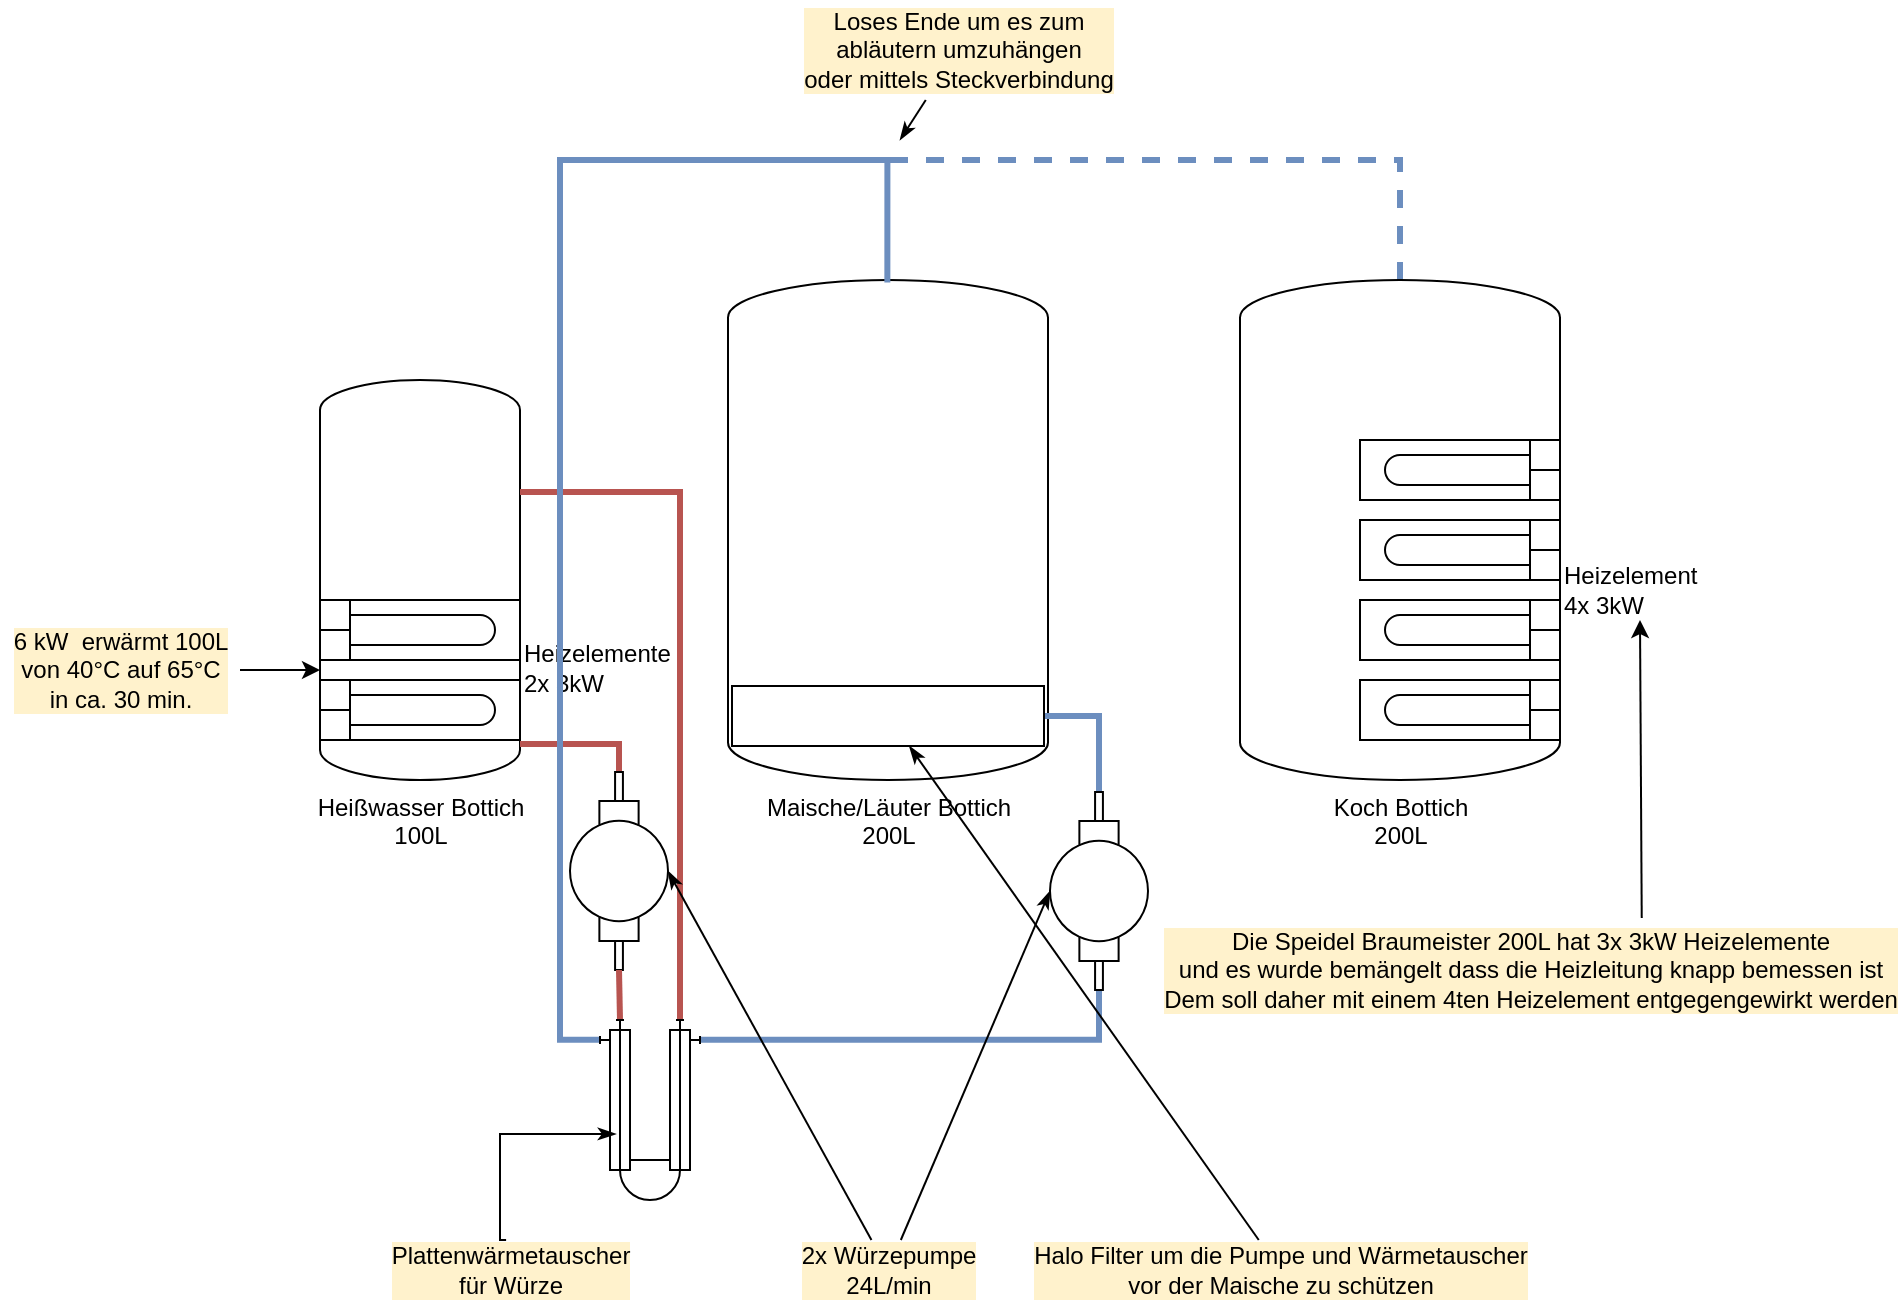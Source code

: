 <mxfile version="14.9.4" type="github">
  <diagram id="RVSgrC1tcD0l8_WjIEg8" name="Page-1">
    <mxGraphModel dx="2889" dy="1154" grid="1" gridSize="10" guides="1" tooltips="1" connect="1" arrows="1" fold="1" page="1" pageScale="1" pageWidth="827" pageHeight="1169" math="0" shadow="0">
      <root>
        <mxCell id="0" />
        <mxCell id="1" parent="0" />
        <mxCell id="aVrcM6raQkLTOF5AYdC3-1" value="&lt;div&gt;Heißwasser Bottich&lt;/div&gt;&lt;div&gt;100L&lt;br&gt;&lt;/div&gt;" style="shape=mxgraph.pid.vessels.pressurized_vessel;html=1;pointerEvents=1;align=center;verticalLabelPosition=bottom;verticalAlign=top;dashed=0;" parent="1" vertex="1">
          <mxGeometry x="130" y="210" width="100" height="200" as="geometry" />
        </mxCell>
        <mxCell id="aVrcM6raQkLTOF5AYdC3-2" value="&lt;div&gt;Maische/Läuter Bottich&lt;/div&gt;&lt;div&gt;200L&lt;br&gt;&lt;/div&gt;" style="shape=mxgraph.pid.vessels.pressurized_vessel;html=1;pointerEvents=1;align=center;verticalLabelPosition=bottom;verticalAlign=top;dashed=0;" parent="1" vertex="1">
          <mxGeometry x="334" y="160" width="160" height="250" as="geometry" />
        </mxCell>
        <mxCell id="y3y6gryk2shh6xnr3OrI-5" style="edgeStyle=orthogonalEdgeStyle;rounded=0;orthogonalLoop=1;jettySize=auto;html=1;endArrow=none;endFill=0;strokeWidth=3;fillColor=#dae8fc;strokeColor=#6c8ebf;dashed=1;" edge="1" parent="1" source="aVrcM6raQkLTOF5AYdC3-4">
          <mxGeometry relative="1" as="geometry">
            <mxPoint x="410" y="100" as="targetPoint" />
            <Array as="points">
              <mxPoint x="670" y="100" />
            </Array>
          </mxGeometry>
        </mxCell>
        <mxCell id="aVrcM6raQkLTOF5AYdC3-4" value="&lt;div&gt;Koch Bottich&lt;/div&gt;&lt;div&gt;200L&lt;br&gt;&lt;/div&gt;" style="shape=mxgraph.pid.vessels.pressurized_vessel;html=1;pointerEvents=1;align=center;verticalLabelPosition=bottom;verticalAlign=top;dashed=0;" parent="1" vertex="1">
          <mxGeometry x="590" y="160" width="160" height="250" as="geometry" />
        </mxCell>
        <mxCell id="aVrcM6raQkLTOF5AYdC3-5" value="" style="shape=mxgraph.pid.heat_exchangers.u_shaped_tubes_heat_exchanger;html=1;pointerEvents=1;align=left;verticalLabelPosition=middle;verticalAlign=middle;dashed=0;labelPosition=right;" parent="1" vertex="1">
          <mxGeometry x="130" y="360" width="100" height="30" as="geometry" />
        </mxCell>
        <mxCell id="aVrcM6raQkLTOF5AYdC3-6" value="&lt;div&gt;Heizelemente&lt;/div&gt;&lt;div&gt;2x 3kW&lt;br&gt;&lt;/div&gt;" style="shape=mxgraph.pid.heat_exchangers.u_shaped_tubes_heat_exchanger;html=1;pointerEvents=1;align=left;verticalLabelPosition=middle;verticalAlign=middle;dashed=0;labelPosition=right;spacingTop=38;" parent="1" vertex="1">
          <mxGeometry x="130" y="320" width="100" height="30" as="geometry" />
        </mxCell>
        <mxCell id="aVrcM6raQkLTOF5AYdC3-8" style="edgeStyle=orthogonalEdgeStyle;rounded=0;orthogonalLoop=1;jettySize=auto;html=1;entryX=0;entryY=0.725;entryDx=0;entryDy=0;entryPerimeter=0;" parent="1" source="aVrcM6raQkLTOF5AYdC3-7" target="aVrcM6raQkLTOF5AYdC3-1" edge="1">
          <mxGeometry relative="1" as="geometry" />
        </mxCell>
        <mxCell id="aVrcM6raQkLTOF5AYdC3-7" value="&lt;div&gt;6 kW&amp;nbsp; erwärmt 100L&lt;/div&gt;&lt;div&gt;von 40°C auf 65°C&lt;/div&gt;&lt;div&gt;in ca. 30 min.&lt;br&gt;&lt;/div&gt;" style="text;html=1;align=center;verticalAlign=middle;resizable=0;points=[];autosize=1;strokeColor=none;labelBackgroundColor=#FFF2CC;" parent="1" vertex="1">
          <mxGeometry x="-30" y="330" width="120" height="50" as="geometry" />
        </mxCell>
        <mxCell id="aVrcM6raQkLTOF5AYdC3-9" value="&lt;div&gt;Heizelement&lt;/div&gt;&lt;div&gt;4x 3kW&lt;br&gt;&lt;/div&gt;" style="shape=mxgraph.pid.heat_exchangers.u_shaped_tubes_heat_exchanger;html=1;pointerEvents=1;align=left;verticalLabelPosition=middle;verticalAlign=middle;dashed=0;labelPosition=right;flipH=1;spacingTop=0;spacingBottom=120;" parent="1" vertex="1">
          <mxGeometry x="650" y="360" width="100" height="30" as="geometry" />
        </mxCell>
        <mxCell id="aVrcM6raQkLTOF5AYdC3-10" value="" style="shape=mxgraph.pid.heat_exchangers.u_shaped_tubes_heat_exchanger;html=1;pointerEvents=1;align=left;verticalLabelPosition=middle;verticalAlign=middle;dashed=0;labelPosition=right;flipH=1;" parent="1" vertex="1">
          <mxGeometry x="650" y="320" width="100" height="30" as="geometry" />
        </mxCell>
        <mxCell id="aVrcM6raQkLTOF5AYdC3-11" value="" style="shape=mxgraph.pid.heat_exchangers.u_shaped_tubes_heat_exchanger;html=1;pointerEvents=1;align=left;verticalLabelPosition=middle;verticalAlign=middle;dashed=0;labelPosition=right;flipH=1;" parent="1" vertex="1">
          <mxGeometry x="650" y="280" width="100" height="30" as="geometry" />
        </mxCell>
        <mxCell id="aVrcM6raQkLTOF5AYdC3-12" value="" style="shape=mxgraph.pid.heat_exchangers.u_shaped_tubes_heat_exchanger;html=1;pointerEvents=1;align=left;verticalLabelPosition=middle;verticalAlign=middle;dashed=0;labelPosition=right;flipH=1;" parent="1" vertex="1">
          <mxGeometry x="650" y="240" width="100" height="30" as="geometry" />
        </mxCell>
        <mxCell id="aVrcM6raQkLTOF5AYdC3-14" style="rounded=0;orthogonalLoop=1;jettySize=auto;html=1;exitX=0.651;exitY=-0.02;exitDx=0;exitDy=0;exitPerimeter=0;" parent="1" source="aVrcM6raQkLTOF5AYdC3-13" edge="1">
          <mxGeometry relative="1" as="geometry">
            <mxPoint x="790" y="330" as="targetPoint" />
            <mxPoint x="790" y="470" as="sourcePoint" />
          </mxGeometry>
        </mxCell>
        <mxCell id="aVrcM6raQkLTOF5AYdC3-13" value="&lt;div&gt;Die Speidel Braumeister 200L hat 3x 3kW Heizelemente&lt;/div&gt;&lt;div&gt;und es wurde bemängelt dass die Heizleitung knapp bemessen ist&lt;/div&gt;&lt;div&gt;Dem soll daher mit einem 4ten Heizelement entgegengewirkt werden&lt;br&gt;&lt;/div&gt;" style="text;html=1;align=center;verticalAlign=middle;resizable=0;points=[];autosize=1;strokeColor=none;labelBackgroundColor=#FFF2CC;" parent="1" vertex="1">
          <mxGeometry x="550" y="480" width="370" height="50" as="geometry" />
        </mxCell>
        <mxCell id="aVrcM6raQkLTOF5AYdC3-19" style="edgeStyle=orthogonalEdgeStyle;rounded=0;orthogonalLoop=1;jettySize=auto;html=1;exitX=0;exitY=0.5;exitDx=0;exitDy=0;exitPerimeter=0;endArrow=none;endFill=0;entryX=1;entryY=1.067;entryDx=0;entryDy=0;entryPerimeter=0;fillColor=#f8cecc;strokeColor=#b85450;strokeWidth=3;" parent="1" source="aVrcM6raQkLTOF5AYdC3-15" target="aVrcM6raQkLTOF5AYdC3-5" edge="1">
          <mxGeometry relative="1" as="geometry">
            <Array as="points">
              <mxPoint x="280" y="392" />
            </Array>
          </mxGeometry>
        </mxCell>
        <mxCell id="aVrcM6raQkLTOF5AYdC3-15" value="" style="shape=mxgraph.pid.pumps.vacuum_pump;html=1;pointerEvents=1;align=center;verticalLabelPosition=bottom;verticalAlign=top;dashed=0;labelBackgroundColor=#FFF2CC;rotation=90;" parent="1" vertex="1">
          <mxGeometry x="230" y="431" width="99" height="49" as="geometry" />
        </mxCell>
        <mxCell id="aVrcM6raQkLTOF5AYdC3-20" style="edgeStyle=orthogonalEdgeStyle;rounded=0;orthogonalLoop=1;jettySize=auto;html=1;exitX=0;exitY=0.2;exitDx=0;exitDy=0;exitPerimeter=0;entryX=1;entryY=0.28;entryDx=0;entryDy=0;entryPerimeter=0;endArrow=none;endFill=0;fillColor=#f8cecc;strokeColor=#b85450;strokeWidth=3;" parent="1" source="aVrcM6raQkLTOF5AYdC3-17" target="aVrcM6raQkLTOF5AYdC3-1" edge="1">
          <mxGeometry relative="1" as="geometry" />
        </mxCell>
        <mxCell id="aVrcM6raQkLTOF5AYdC3-21" style="edgeStyle=orthogonalEdgeStyle;rounded=0;orthogonalLoop=1;jettySize=auto;html=1;exitX=0;exitY=0.8;exitDx=0;exitDy=0;exitPerimeter=0;entryX=1;entryY=0.5;entryDx=0;entryDy=0;entryPerimeter=0;endArrow=none;endFill=0;strokeWidth=3;fillColor=#f8cecc;strokeColor=#b85450;" parent="1" source="aVrcM6raQkLTOF5AYdC3-17" target="aVrcM6raQkLTOF5AYdC3-15" edge="1">
          <mxGeometry relative="1" as="geometry" />
        </mxCell>
        <mxCell id="aVrcM6raQkLTOF5AYdC3-22" style="edgeStyle=orthogonalEdgeStyle;rounded=0;orthogonalLoop=1;jettySize=auto;html=1;exitX=0.11;exitY=1;exitDx=0;exitDy=0;exitPerimeter=0;endArrow=none;endFill=0;strokeWidth=3;fillColor=#dae8fc;strokeColor=#6c8ebf;entryX=0.498;entryY=0.005;entryDx=0;entryDy=0;entryPerimeter=0;" parent="1" source="aVrcM6raQkLTOF5AYdC3-17" target="aVrcM6raQkLTOF5AYdC3-2" edge="1">
          <mxGeometry relative="1" as="geometry">
            <mxPoint x="527" y="60" as="targetPoint" />
            <Array as="points">
              <mxPoint x="250" y="540" />
              <mxPoint x="250" y="100" />
              <mxPoint x="414" y="100" />
            </Array>
          </mxGeometry>
        </mxCell>
        <mxCell id="aVrcM6raQkLTOF5AYdC3-25" style="edgeStyle=orthogonalEdgeStyle;rounded=0;orthogonalLoop=1;jettySize=auto;html=1;exitX=0.11;exitY=0;exitDx=0;exitDy=0;exitPerimeter=0;entryX=1;entryY=0.5;entryDx=0;entryDy=0;entryPerimeter=0;endArrow=none;endFill=0;strokeWidth=3;fillColor=#dae8fc;strokeColor=#6c8ebf;" parent="1" source="aVrcM6raQkLTOF5AYdC3-17" target="aVrcM6raQkLTOF5AYdC3-24" edge="1">
          <mxGeometry relative="1" as="geometry" />
        </mxCell>
        <mxCell id="aVrcM6raQkLTOF5AYdC3-17" value="" style="shape=mxgraph.pid.heat_exchangers.double_pipe_heat_exchanger;html=1;pointerEvents=1;align=center;verticalLabelPosition=bottom;verticalAlign=top;dashed=0;labelBackgroundColor=#FFF2CC;rotation=90;" parent="1" vertex="1">
          <mxGeometry x="250" y="550" width="90" height="50" as="geometry" />
        </mxCell>
        <mxCell id="aVrcM6raQkLTOF5AYdC3-26" style="edgeStyle=orthogonalEdgeStyle;rounded=0;orthogonalLoop=1;jettySize=auto;html=1;exitX=0;exitY=0.5;exitDx=0;exitDy=0;exitPerimeter=0;entryX=1;entryY=0.5;entryDx=0;entryDy=0;endArrow=none;endFill=0;strokeWidth=3;fillColor=#dae8fc;strokeColor=#6c8ebf;" parent="1" source="aVrcM6raQkLTOF5AYdC3-24" target="aVrcM6raQkLTOF5AYdC3-35" edge="1">
          <mxGeometry relative="1" as="geometry">
            <Array as="points">
              <mxPoint x="520" y="378" />
            </Array>
          </mxGeometry>
        </mxCell>
        <mxCell id="aVrcM6raQkLTOF5AYdC3-24" value="" style="shape=mxgraph.pid.pumps.vacuum_pump;html=1;pointerEvents=1;align=center;verticalLabelPosition=bottom;verticalAlign=top;dashed=0;labelBackgroundColor=#FFF2CC;rotation=90;" parent="1" vertex="1">
          <mxGeometry x="470" y="441" width="99" height="49" as="geometry" />
        </mxCell>
        <mxCell id="aVrcM6raQkLTOF5AYdC3-29" style="edgeStyle=orthogonalEdgeStyle;rounded=0;orthogonalLoop=1;jettySize=auto;html=1;endArrow=classicThin;endFill=1;strokeWidth=1;exitX=0.485;exitY=0;exitDx=0;exitDy=0;exitPerimeter=0;entryX=0.633;entryY=0.84;entryDx=0;entryDy=0;entryPerimeter=0;" parent="1" source="aVrcM6raQkLTOF5AYdC3-27" target="aVrcM6raQkLTOF5AYdC3-17" edge="1">
          <mxGeometry relative="1" as="geometry">
            <mxPoint x="410" y="655" as="targetPoint" />
            <Array as="points">
              <mxPoint x="220" y="640" />
              <mxPoint x="220" y="587" />
            </Array>
          </mxGeometry>
        </mxCell>
        <mxCell id="aVrcM6raQkLTOF5AYdC3-27" value="&lt;div&gt;Plattenwärmetauscher&lt;/div&gt;&lt;div&gt;für Würze&lt;br&gt;&lt;/div&gt;" style="text;html=1;align=center;verticalAlign=middle;resizable=0;points=[];autosize=1;strokeColor=none;labelBackgroundColor=#FFF2CC;" parent="1" vertex="1">
          <mxGeometry x="160" y="640" width="130" height="30" as="geometry" />
        </mxCell>
        <mxCell id="aVrcM6raQkLTOF5AYdC3-31" style="rounded=0;orthogonalLoop=1;jettySize=auto;html=1;entryX=0.5;entryY=0;entryDx=0;entryDy=0;entryPerimeter=0;endArrow=classicThin;endFill=1;strokeWidth=1;" parent="1" source="aVrcM6raQkLTOF5AYdC3-30" target="aVrcM6raQkLTOF5AYdC3-15" edge="1">
          <mxGeometry relative="1" as="geometry" />
        </mxCell>
        <mxCell id="aVrcM6raQkLTOF5AYdC3-32" style="edgeStyle=none;rounded=0;orthogonalLoop=1;jettySize=auto;html=1;entryX=0.5;entryY=1;entryDx=0;entryDy=0;entryPerimeter=0;endArrow=classicThin;endFill=1;strokeWidth=1;" parent="1" source="aVrcM6raQkLTOF5AYdC3-30" target="aVrcM6raQkLTOF5AYdC3-24" edge="1">
          <mxGeometry relative="1" as="geometry" />
        </mxCell>
        <mxCell id="aVrcM6raQkLTOF5AYdC3-30" value="&lt;div&gt;2x Würzepumpe&lt;/div&gt;&lt;div&gt;24L/min&lt;/div&gt;" style="text;html=1;align=center;verticalAlign=middle;resizable=0;points=[];autosize=1;strokeColor=none;labelBackgroundColor=#FFF2CC;" parent="1" vertex="1">
          <mxGeometry x="364" y="640" width="100" height="30" as="geometry" />
        </mxCell>
        <mxCell id="aVrcM6raQkLTOF5AYdC3-34" style="edgeStyle=none;rounded=0;orthogonalLoop=1;jettySize=auto;html=1;endArrow=classicThin;endFill=1;strokeWidth=1;" parent="1" source="aVrcM6raQkLTOF5AYdC3-33" edge="1">
          <mxGeometry relative="1" as="geometry">
            <mxPoint x="420" y="90" as="targetPoint" />
          </mxGeometry>
        </mxCell>
        <mxCell id="aVrcM6raQkLTOF5AYdC3-33" value="&lt;div&gt;Loses Ende um es zum &lt;br&gt;&lt;/div&gt;&lt;div&gt;abläutern umzuhängen&lt;/div&gt;&lt;div&gt;oder mittels Steckverbindung&lt;br&gt;&lt;/div&gt;" style="text;html=1;align=center;verticalAlign=middle;resizable=0;points=[];autosize=1;strokeColor=none;labelBackgroundColor=#FFF2CC;" parent="1" vertex="1">
          <mxGeometry x="364" y="20" width="170" height="50" as="geometry" />
        </mxCell>
        <mxCell id="aVrcM6raQkLTOF5AYdC3-35" value="" style="whiteSpace=wrap;html=1;labelBackgroundColor=#FFF2CC;" parent="1" vertex="1">
          <mxGeometry x="336" y="363" width="156" height="30" as="geometry" />
        </mxCell>
        <mxCell id="aVrcM6raQkLTOF5AYdC3-37" style="edgeStyle=none;rounded=0;orthogonalLoop=1;jettySize=auto;html=1;endArrow=classicThin;endFill=1;strokeWidth=1;" parent="1" source="aVrcM6raQkLTOF5AYdC3-36" target="aVrcM6raQkLTOF5AYdC3-35" edge="1">
          <mxGeometry relative="1" as="geometry" />
        </mxCell>
        <mxCell id="aVrcM6raQkLTOF5AYdC3-36" value="&lt;div&gt;Halo Filter um die Pumpe und Wärmetauscher&lt;/div&gt;&lt;div&gt;vor der Maische zu schützen&lt;/div&gt;" style="text;html=1;align=center;verticalAlign=middle;resizable=0;points=[];autosize=1;strokeColor=none;labelBackgroundColor=#FFF2CC;" parent="1" vertex="1">
          <mxGeometry x="480" y="640" width="260" height="30" as="geometry" />
        </mxCell>
        <mxCell id="y3y6gryk2shh6xnr3OrI-4" value="" style="endArrow=none;html=1;strokeWidth=3;" edge="1" parent="1" source="aVrcM6raQkLTOF5AYdC3-2">
          <mxGeometry width="50" height="50" relative="1" as="geometry">
            <mxPoint x="444" y="260" as="sourcePoint" />
            <mxPoint x="494" y="210" as="targetPoint" />
          </mxGeometry>
        </mxCell>
      </root>
    </mxGraphModel>
  </diagram>
</mxfile>
